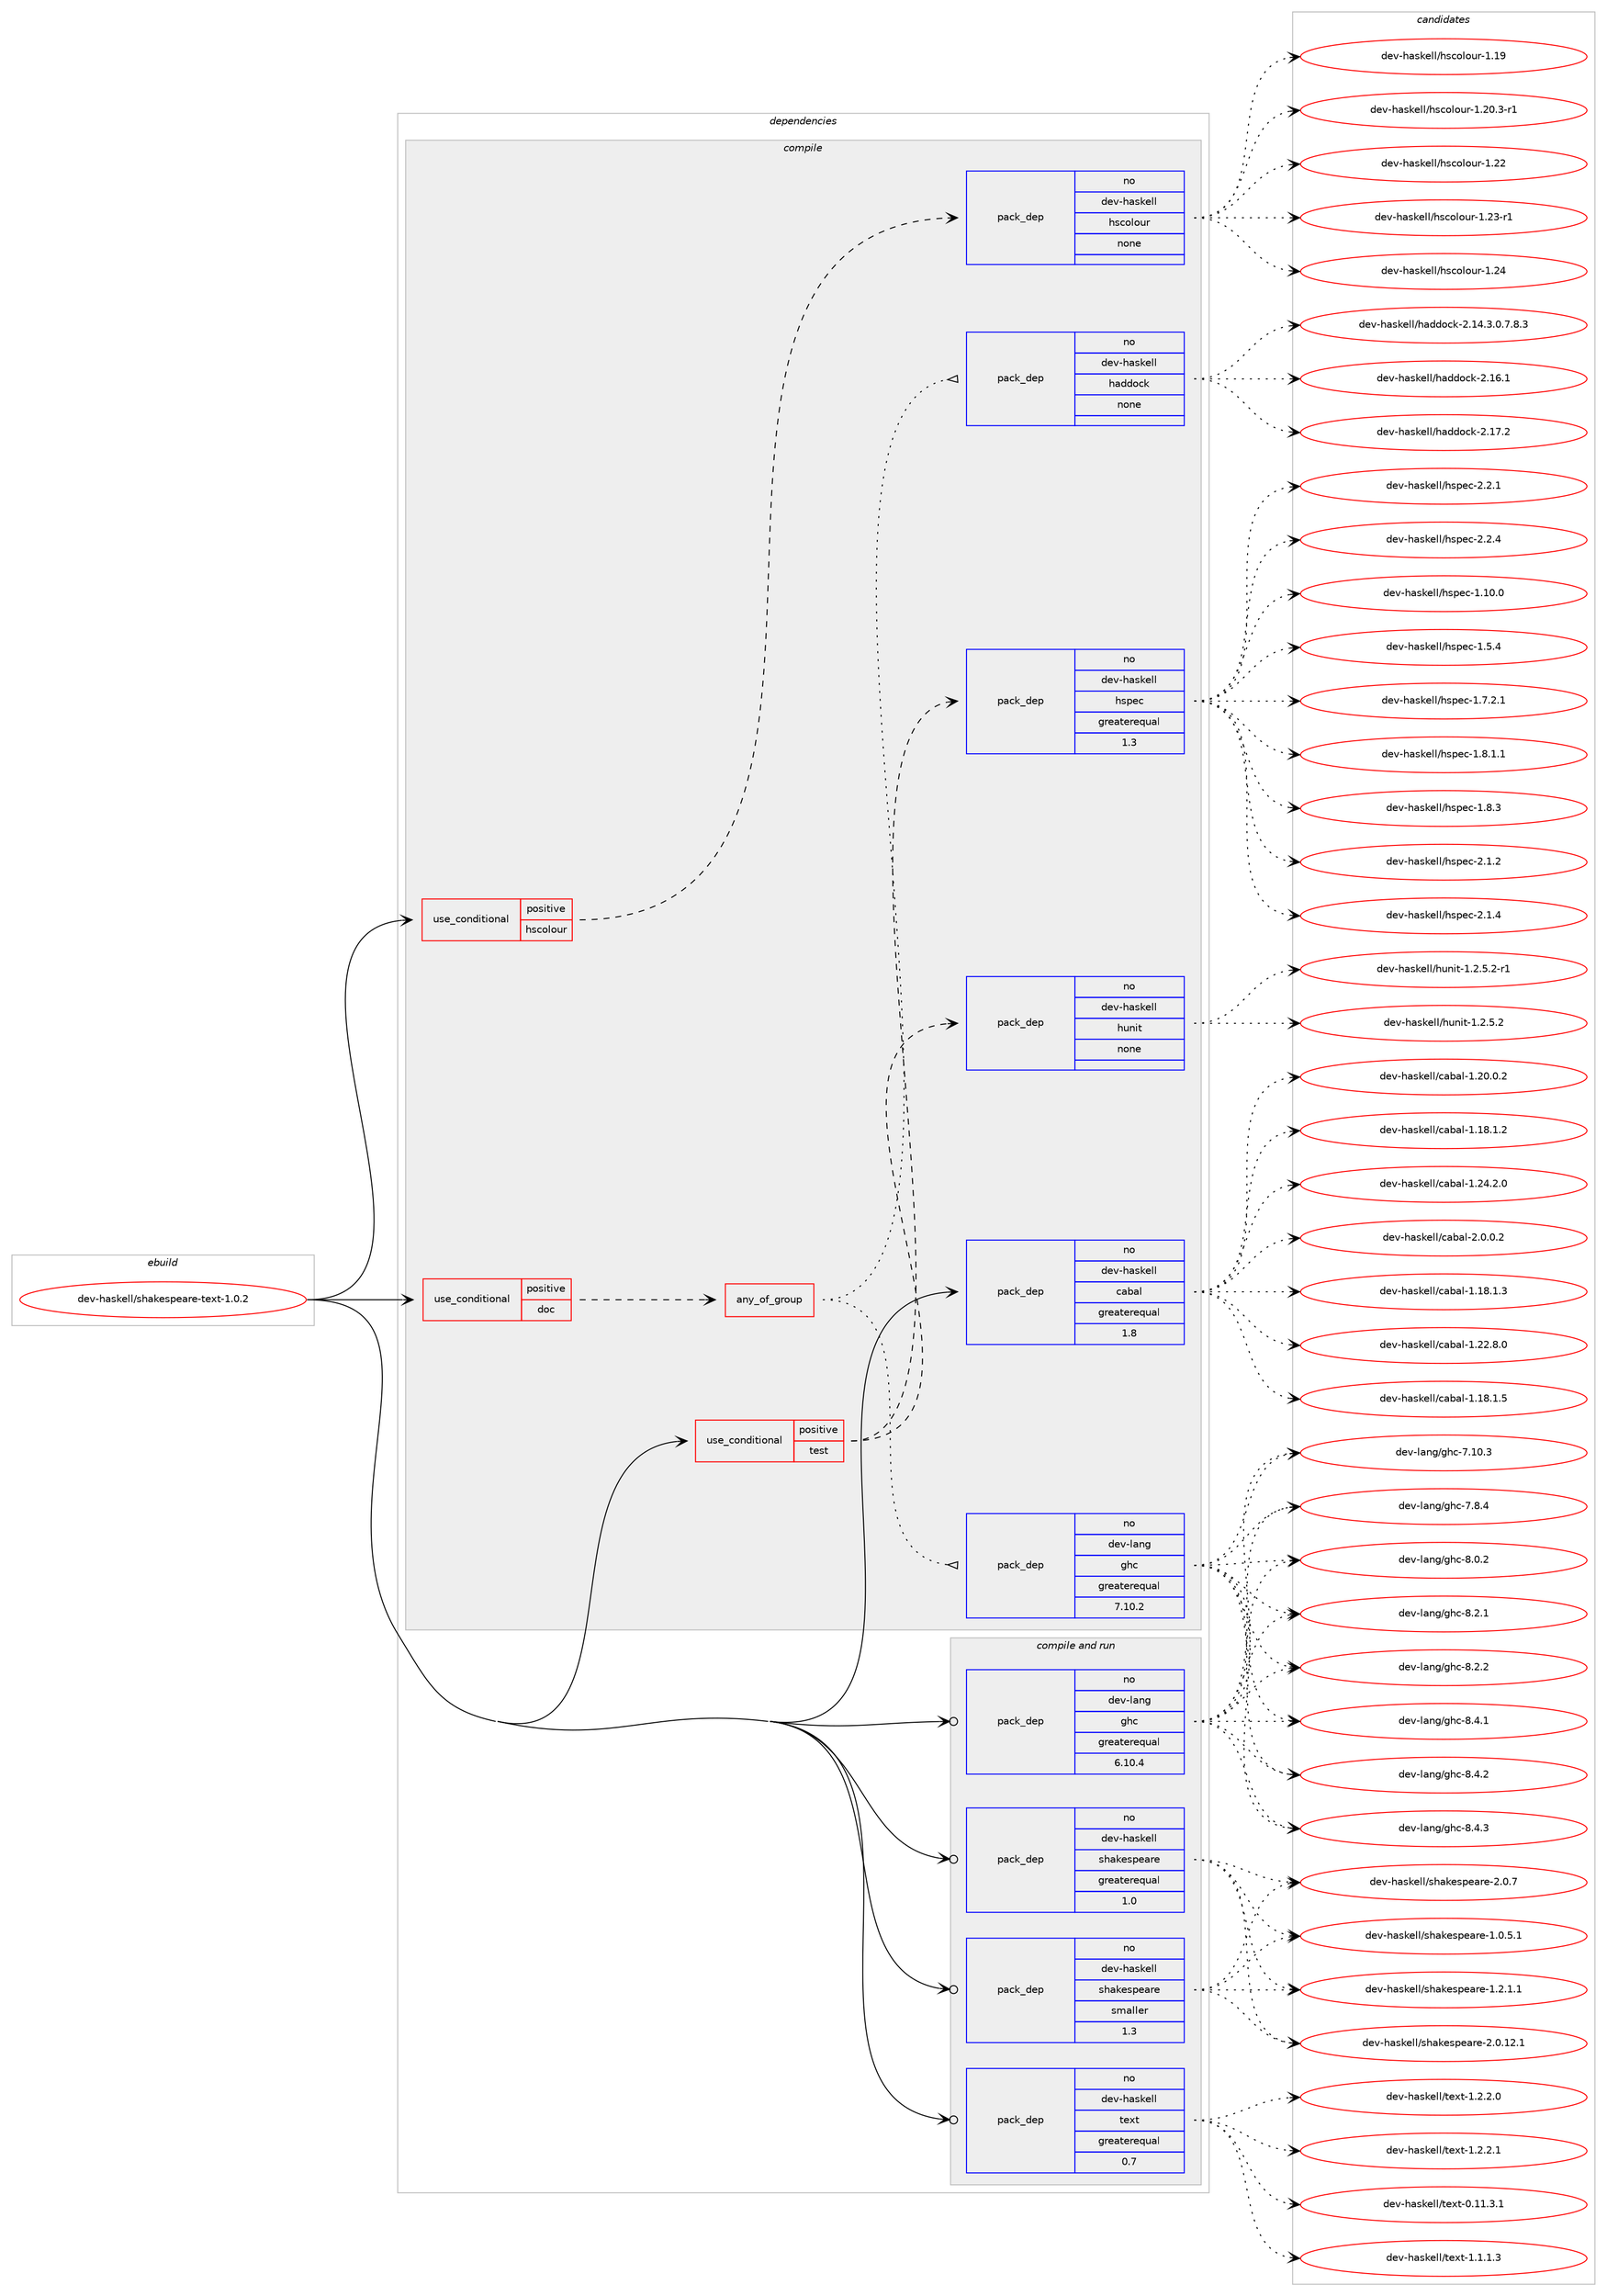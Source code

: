 digraph prolog {

# *************
# Graph options
# *************

newrank=true;
concentrate=true;
compound=true;
graph [rankdir=LR,fontname=Helvetica,fontsize=10,ranksep=1.5];#, ranksep=2.5, nodesep=0.2];
edge  [arrowhead=vee];
node  [fontname=Helvetica,fontsize=10];

# **********
# The ebuild
# **********

subgraph cluster_leftcol {
color=gray;
rank=same;
label=<<i>ebuild</i>>;
id [label="dev-haskell/shakespeare-text-1.0.2", color=red, width=4, href="../dev-haskell/shakespeare-text-1.0.2.svg"];
}

# ****************
# The dependencies
# ****************

subgraph cluster_midcol {
color=gray;
label=<<i>dependencies</i>>;
subgraph cluster_compile {
fillcolor="#eeeeee";
style=filled;
label=<<i>compile</i>>;
subgraph cond361385 {
dependency1343584 [label=<<TABLE BORDER="0" CELLBORDER="1" CELLSPACING="0" CELLPADDING="4"><TR><TD ROWSPAN="3" CELLPADDING="10">use_conditional</TD></TR><TR><TD>positive</TD></TR><TR><TD>doc</TD></TR></TABLE>>, shape=none, color=red];
subgraph any21519 {
dependency1343585 [label=<<TABLE BORDER="0" CELLBORDER="1" CELLSPACING="0" CELLPADDING="4"><TR><TD CELLPADDING="10">any_of_group</TD></TR></TABLE>>, shape=none, color=red];subgraph pack960128 {
dependency1343586 [label=<<TABLE BORDER="0" CELLBORDER="1" CELLSPACING="0" CELLPADDING="4" WIDTH="220"><TR><TD ROWSPAN="6" CELLPADDING="30">pack_dep</TD></TR><TR><TD WIDTH="110">no</TD></TR><TR><TD>dev-haskell</TD></TR><TR><TD>haddock</TD></TR><TR><TD>none</TD></TR><TR><TD></TD></TR></TABLE>>, shape=none, color=blue];
}
dependency1343585:e -> dependency1343586:w [weight=20,style="dotted",arrowhead="oinv"];
subgraph pack960129 {
dependency1343587 [label=<<TABLE BORDER="0" CELLBORDER="1" CELLSPACING="0" CELLPADDING="4" WIDTH="220"><TR><TD ROWSPAN="6" CELLPADDING="30">pack_dep</TD></TR><TR><TD WIDTH="110">no</TD></TR><TR><TD>dev-lang</TD></TR><TR><TD>ghc</TD></TR><TR><TD>greaterequal</TD></TR><TR><TD>7.10.2</TD></TR></TABLE>>, shape=none, color=blue];
}
dependency1343585:e -> dependency1343587:w [weight=20,style="dotted",arrowhead="oinv"];
}
dependency1343584:e -> dependency1343585:w [weight=20,style="dashed",arrowhead="vee"];
}
id:e -> dependency1343584:w [weight=20,style="solid",arrowhead="vee"];
subgraph cond361386 {
dependency1343588 [label=<<TABLE BORDER="0" CELLBORDER="1" CELLSPACING="0" CELLPADDING="4"><TR><TD ROWSPAN="3" CELLPADDING="10">use_conditional</TD></TR><TR><TD>positive</TD></TR><TR><TD>hscolour</TD></TR></TABLE>>, shape=none, color=red];
subgraph pack960130 {
dependency1343589 [label=<<TABLE BORDER="0" CELLBORDER="1" CELLSPACING="0" CELLPADDING="4" WIDTH="220"><TR><TD ROWSPAN="6" CELLPADDING="30">pack_dep</TD></TR><TR><TD WIDTH="110">no</TD></TR><TR><TD>dev-haskell</TD></TR><TR><TD>hscolour</TD></TR><TR><TD>none</TD></TR><TR><TD></TD></TR></TABLE>>, shape=none, color=blue];
}
dependency1343588:e -> dependency1343589:w [weight=20,style="dashed",arrowhead="vee"];
}
id:e -> dependency1343588:w [weight=20,style="solid",arrowhead="vee"];
subgraph cond361387 {
dependency1343590 [label=<<TABLE BORDER="0" CELLBORDER="1" CELLSPACING="0" CELLPADDING="4"><TR><TD ROWSPAN="3" CELLPADDING="10">use_conditional</TD></TR><TR><TD>positive</TD></TR><TR><TD>test</TD></TR></TABLE>>, shape=none, color=red];
subgraph pack960131 {
dependency1343591 [label=<<TABLE BORDER="0" CELLBORDER="1" CELLSPACING="0" CELLPADDING="4" WIDTH="220"><TR><TD ROWSPAN="6" CELLPADDING="30">pack_dep</TD></TR><TR><TD WIDTH="110">no</TD></TR><TR><TD>dev-haskell</TD></TR><TR><TD>hspec</TD></TR><TR><TD>greaterequal</TD></TR><TR><TD>1.3</TD></TR></TABLE>>, shape=none, color=blue];
}
dependency1343590:e -> dependency1343591:w [weight=20,style="dashed",arrowhead="vee"];
subgraph pack960132 {
dependency1343592 [label=<<TABLE BORDER="0" CELLBORDER="1" CELLSPACING="0" CELLPADDING="4" WIDTH="220"><TR><TD ROWSPAN="6" CELLPADDING="30">pack_dep</TD></TR><TR><TD WIDTH="110">no</TD></TR><TR><TD>dev-haskell</TD></TR><TR><TD>hunit</TD></TR><TR><TD>none</TD></TR><TR><TD></TD></TR></TABLE>>, shape=none, color=blue];
}
dependency1343590:e -> dependency1343592:w [weight=20,style="dashed",arrowhead="vee"];
}
id:e -> dependency1343590:w [weight=20,style="solid",arrowhead="vee"];
subgraph pack960133 {
dependency1343593 [label=<<TABLE BORDER="0" CELLBORDER="1" CELLSPACING="0" CELLPADDING="4" WIDTH="220"><TR><TD ROWSPAN="6" CELLPADDING="30">pack_dep</TD></TR><TR><TD WIDTH="110">no</TD></TR><TR><TD>dev-haskell</TD></TR><TR><TD>cabal</TD></TR><TR><TD>greaterequal</TD></TR><TR><TD>1.8</TD></TR></TABLE>>, shape=none, color=blue];
}
id:e -> dependency1343593:w [weight=20,style="solid",arrowhead="vee"];
}
subgraph cluster_compileandrun {
fillcolor="#eeeeee";
style=filled;
label=<<i>compile and run</i>>;
subgraph pack960134 {
dependency1343594 [label=<<TABLE BORDER="0" CELLBORDER="1" CELLSPACING="0" CELLPADDING="4" WIDTH="220"><TR><TD ROWSPAN="6" CELLPADDING="30">pack_dep</TD></TR><TR><TD WIDTH="110">no</TD></TR><TR><TD>dev-haskell</TD></TR><TR><TD>shakespeare</TD></TR><TR><TD>greaterequal</TD></TR><TR><TD>1.0</TD></TR></TABLE>>, shape=none, color=blue];
}
id:e -> dependency1343594:w [weight=20,style="solid",arrowhead="odotvee"];
subgraph pack960135 {
dependency1343595 [label=<<TABLE BORDER="0" CELLBORDER="1" CELLSPACING="0" CELLPADDING="4" WIDTH="220"><TR><TD ROWSPAN="6" CELLPADDING="30">pack_dep</TD></TR><TR><TD WIDTH="110">no</TD></TR><TR><TD>dev-haskell</TD></TR><TR><TD>shakespeare</TD></TR><TR><TD>smaller</TD></TR><TR><TD>1.3</TD></TR></TABLE>>, shape=none, color=blue];
}
id:e -> dependency1343595:w [weight=20,style="solid",arrowhead="odotvee"];
subgraph pack960136 {
dependency1343596 [label=<<TABLE BORDER="0" CELLBORDER="1" CELLSPACING="0" CELLPADDING="4" WIDTH="220"><TR><TD ROWSPAN="6" CELLPADDING="30">pack_dep</TD></TR><TR><TD WIDTH="110">no</TD></TR><TR><TD>dev-haskell</TD></TR><TR><TD>text</TD></TR><TR><TD>greaterequal</TD></TR><TR><TD>0.7</TD></TR></TABLE>>, shape=none, color=blue];
}
id:e -> dependency1343596:w [weight=20,style="solid",arrowhead="odotvee"];
subgraph pack960137 {
dependency1343597 [label=<<TABLE BORDER="0" CELLBORDER="1" CELLSPACING="0" CELLPADDING="4" WIDTH="220"><TR><TD ROWSPAN="6" CELLPADDING="30">pack_dep</TD></TR><TR><TD WIDTH="110">no</TD></TR><TR><TD>dev-lang</TD></TR><TR><TD>ghc</TD></TR><TR><TD>greaterequal</TD></TR><TR><TD>6.10.4</TD></TR></TABLE>>, shape=none, color=blue];
}
id:e -> dependency1343597:w [weight=20,style="solid",arrowhead="odotvee"];
}
subgraph cluster_run {
fillcolor="#eeeeee";
style=filled;
label=<<i>run</i>>;
}
}

# **************
# The candidates
# **************

subgraph cluster_choices {
rank=same;
color=gray;
label=<<i>candidates</i>>;

subgraph choice960128 {
color=black;
nodesep=1;
choice1001011184510497115107101108108471049710010011199107455046495246514648465546564651 [label="dev-haskell/haddock-2.14.3.0.7.8.3", color=red, width=4,href="../dev-haskell/haddock-2.14.3.0.7.8.3.svg"];
choice100101118451049711510710110810847104971001001119910745504649544649 [label="dev-haskell/haddock-2.16.1", color=red, width=4,href="../dev-haskell/haddock-2.16.1.svg"];
choice100101118451049711510710110810847104971001001119910745504649554650 [label="dev-haskell/haddock-2.17.2", color=red, width=4,href="../dev-haskell/haddock-2.17.2.svg"];
dependency1343586:e -> choice1001011184510497115107101108108471049710010011199107455046495246514648465546564651:w [style=dotted,weight="100"];
dependency1343586:e -> choice100101118451049711510710110810847104971001001119910745504649544649:w [style=dotted,weight="100"];
dependency1343586:e -> choice100101118451049711510710110810847104971001001119910745504649554650:w [style=dotted,weight="100"];
}
subgraph choice960129 {
color=black;
nodesep=1;
choice1001011184510897110103471031049945554649484651 [label="dev-lang/ghc-7.10.3", color=red, width=4,href="../dev-lang/ghc-7.10.3.svg"];
choice10010111845108971101034710310499455546564652 [label="dev-lang/ghc-7.8.4", color=red, width=4,href="../dev-lang/ghc-7.8.4.svg"];
choice10010111845108971101034710310499455646484650 [label="dev-lang/ghc-8.0.2", color=red, width=4,href="../dev-lang/ghc-8.0.2.svg"];
choice10010111845108971101034710310499455646504649 [label="dev-lang/ghc-8.2.1", color=red, width=4,href="../dev-lang/ghc-8.2.1.svg"];
choice10010111845108971101034710310499455646504650 [label="dev-lang/ghc-8.2.2", color=red, width=4,href="../dev-lang/ghc-8.2.2.svg"];
choice10010111845108971101034710310499455646524649 [label="dev-lang/ghc-8.4.1", color=red, width=4,href="../dev-lang/ghc-8.4.1.svg"];
choice10010111845108971101034710310499455646524650 [label="dev-lang/ghc-8.4.2", color=red, width=4,href="../dev-lang/ghc-8.4.2.svg"];
choice10010111845108971101034710310499455646524651 [label="dev-lang/ghc-8.4.3", color=red, width=4,href="../dev-lang/ghc-8.4.3.svg"];
dependency1343587:e -> choice1001011184510897110103471031049945554649484651:w [style=dotted,weight="100"];
dependency1343587:e -> choice10010111845108971101034710310499455546564652:w [style=dotted,weight="100"];
dependency1343587:e -> choice10010111845108971101034710310499455646484650:w [style=dotted,weight="100"];
dependency1343587:e -> choice10010111845108971101034710310499455646504649:w [style=dotted,weight="100"];
dependency1343587:e -> choice10010111845108971101034710310499455646504650:w [style=dotted,weight="100"];
dependency1343587:e -> choice10010111845108971101034710310499455646524649:w [style=dotted,weight="100"];
dependency1343587:e -> choice10010111845108971101034710310499455646524650:w [style=dotted,weight="100"];
dependency1343587:e -> choice10010111845108971101034710310499455646524651:w [style=dotted,weight="100"];
}
subgraph choice960130 {
color=black;
nodesep=1;
choice100101118451049711510710110810847104115991111081111171144549464957 [label="dev-haskell/hscolour-1.19", color=red, width=4,href="../dev-haskell/hscolour-1.19.svg"];
choice10010111845104971151071011081084710411599111108111117114454946504846514511449 [label="dev-haskell/hscolour-1.20.3-r1", color=red, width=4,href="../dev-haskell/hscolour-1.20.3-r1.svg"];
choice100101118451049711510710110810847104115991111081111171144549465050 [label="dev-haskell/hscolour-1.22", color=red, width=4,href="../dev-haskell/hscolour-1.22.svg"];
choice1001011184510497115107101108108471041159911110811111711445494650514511449 [label="dev-haskell/hscolour-1.23-r1", color=red, width=4,href="../dev-haskell/hscolour-1.23-r1.svg"];
choice100101118451049711510710110810847104115991111081111171144549465052 [label="dev-haskell/hscolour-1.24", color=red, width=4,href="../dev-haskell/hscolour-1.24.svg"];
dependency1343589:e -> choice100101118451049711510710110810847104115991111081111171144549464957:w [style=dotted,weight="100"];
dependency1343589:e -> choice10010111845104971151071011081084710411599111108111117114454946504846514511449:w [style=dotted,weight="100"];
dependency1343589:e -> choice100101118451049711510710110810847104115991111081111171144549465050:w [style=dotted,weight="100"];
dependency1343589:e -> choice1001011184510497115107101108108471041159911110811111711445494650514511449:w [style=dotted,weight="100"];
dependency1343589:e -> choice100101118451049711510710110810847104115991111081111171144549465052:w [style=dotted,weight="100"];
}
subgraph choice960131 {
color=black;
nodesep=1;
choice1001011184510497115107101108108471041151121019945494649484648 [label="dev-haskell/hspec-1.10.0", color=red, width=4,href="../dev-haskell/hspec-1.10.0.svg"];
choice10010111845104971151071011081084710411511210199454946534652 [label="dev-haskell/hspec-1.5.4", color=red, width=4,href="../dev-haskell/hspec-1.5.4.svg"];
choice100101118451049711510710110810847104115112101994549465546504649 [label="dev-haskell/hspec-1.7.2.1", color=red, width=4,href="../dev-haskell/hspec-1.7.2.1.svg"];
choice100101118451049711510710110810847104115112101994549465646494649 [label="dev-haskell/hspec-1.8.1.1", color=red, width=4,href="../dev-haskell/hspec-1.8.1.1.svg"];
choice10010111845104971151071011081084710411511210199454946564651 [label="dev-haskell/hspec-1.8.3", color=red, width=4,href="../dev-haskell/hspec-1.8.3.svg"];
choice10010111845104971151071011081084710411511210199455046494650 [label="dev-haskell/hspec-2.1.2", color=red, width=4,href="../dev-haskell/hspec-2.1.2.svg"];
choice10010111845104971151071011081084710411511210199455046494652 [label="dev-haskell/hspec-2.1.4", color=red, width=4,href="../dev-haskell/hspec-2.1.4.svg"];
choice10010111845104971151071011081084710411511210199455046504649 [label="dev-haskell/hspec-2.2.1", color=red, width=4,href="../dev-haskell/hspec-2.2.1.svg"];
choice10010111845104971151071011081084710411511210199455046504652 [label="dev-haskell/hspec-2.2.4", color=red, width=4,href="../dev-haskell/hspec-2.2.4.svg"];
dependency1343591:e -> choice1001011184510497115107101108108471041151121019945494649484648:w [style=dotted,weight="100"];
dependency1343591:e -> choice10010111845104971151071011081084710411511210199454946534652:w [style=dotted,weight="100"];
dependency1343591:e -> choice100101118451049711510710110810847104115112101994549465546504649:w [style=dotted,weight="100"];
dependency1343591:e -> choice100101118451049711510710110810847104115112101994549465646494649:w [style=dotted,weight="100"];
dependency1343591:e -> choice10010111845104971151071011081084710411511210199454946564651:w [style=dotted,weight="100"];
dependency1343591:e -> choice10010111845104971151071011081084710411511210199455046494650:w [style=dotted,weight="100"];
dependency1343591:e -> choice10010111845104971151071011081084710411511210199455046494652:w [style=dotted,weight="100"];
dependency1343591:e -> choice10010111845104971151071011081084710411511210199455046504649:w [style=dotted,weight="100"];
dependency1343591:e -> choice10010111845104971151071011081084710411511210199455046504652:w [style=dotted,weight="100"];
}
subgraph choice960132 {
color=black;
nodesep=1;
choice1001011184510497115107101108108471041171101051164549465046534650 [label="dev-haskell/hunit-1.2.5.2", color=red, width=4,href="../dev-haskell/hunit-1.2.5.2.svg"];
choice10010111845104971151071011081084710411711010511645494650465346504511449 [label="dev-haskell/hunit-1.2.5.2-r1", color=red, width=4,href="../dev-haskell/hunit-1.2.5.2-r1.svg"];
dependency1343592:e -> choice1001011184510497115107101108108471041171101051164549465046534650:w [style=dotted,weight="100"];
dependency1343592:e -> choice10010111845104971151071011081084710411711010511645494650465346504511449:w [style=dotted,weight="100"];
}
subgraph choice960133 {
color=black;
nodesep=1;
choice10010111845104971151071011081084799979897108454946495646494650 [label="dev-haskell/cabal-1.18.1.2", color=red, width=4,href="../dev-haskell/cabal-1.18.1.2.svg"];
choice10010111845104971151071011081084799979897108454946495646494651 [label="dev-haskell/cabal-1.18.1.3", color=red, width=4,href="../dev-haskell/cabal-1.18.1.3.svg"];
choice10010111845104971151071011081084799979897108454946495646494653 [label="dev-haskell/cabal-1.18.1.5", color=red, width=4,href="../dev-haskell/cabal-1.18.1.5.svg"];
choice10010111845104971151071011081084799979897108454946504846484650 [label="dev-haskell/cabal-1.20.0.2", color=red, width=4,href="../dev-haskell/cabal-1.20.0.2.svg"];
choice10010111845104971151071011081084799979897108454946505046564648 [label="dev-haskell/cabal-1.22.8.0", color=red, width=4,href="../dev-haskell/cabal-1.22.8.0.svg"];
choice10010111845104971151071011081084799979897108454946505246504648 [label="dev-haskell/cabal-1.24.2.0", color=red, width=4,href="../dev-haskell/cabal-1.24.2.0.svg"];
choice100101118451049711510710110810847999798971084550464846484650 [label="dev-haskell/cabal-2.0.0.2", color=red, width=4,href="../dev-haskell/cabal-2.0.0.2.svg"];
dependency1343593:e -> choice10010111845104971151071011081084799979897108454946495646494650:w [style=dotted,weight="100"];
dependency1343593:e -> choice10010111845104971151071011081084799979897108454946495646494651:w [style=dotted,weight="100"];
dependency1343593:e -> choice10010111845104971151071011081084799979897108454946495646494653:w [style=dotted,weight="100"];
dependency1343593:e -> choice10010111845104971151071011081084799979897108454946504846484650:w [style=dotted,weight="100"];
dependency1343593:e -> choice10010111845104971151071011081084799979897108454946505046564648:w [style=dotted,weight="100"];
dependency1343593:e -> choice10010111845104971151071011081084799979897108454946505246504648:w [style=dotted,weight="100"];
dependency1343593:e -> choice100101118451049711510710110810847999798971084550464846484650:w [style=dotted,weight="100"];
}
subgraph choice960134 {
color=black;
nodesep=1;
choice10010111845104971151071011081084711510497107101115112101971141014549464846534649 [label="dev-haskell/shakespeare-1.0.5.1", color=red, width=4,href="../dev-haskell/shakespeare-1.0.5.1.svg"];
choice10010111845104971151071011081084711510497107101115112101971141014549465046494649 [label="dev-haskell/shakespeare-1.2.1.1", color=red, width=4,href="../dev-haskell/shakespeare-1.2.1.1.svg"];
choice1001011184510497115107101108108471151049710710111511210197114101455046484649504649 [label="dev-haskell/shakespeare-2.0.12.1", color=red, width=4,href="../dev-haskell/shakespeare-2.0.12.1.svg"];
choice1001011184510497115107101108108471151049710710111511210197114101455046484655 [label="dev-haskell/shakespeare-2.0.7", color=red, width=4,href="../dev-haskell/shakespeare-2.0.7.svg"];
dependency1343594:e -> choice10010111845104971151071011081084711510497107101115112101971141014549464846534649:w [style=dotted,weight="100"];
dependency1343594:e -> choice10010111845104971151071011081084711510497107101115112101971141014549465046494649:w [style=dotted,weight="100"];
dependency1343594:e -> choice1001011184510497115107101108108471151049710710111511210197114101455046484649504649:w [style=dotted,weight="100"];
dependency1343594:e -> choice1001011184510497115107101108108471151049710710111511210197114101455046484655:w [style=dotted,weight="100"];
}
subgraph choice960135 {
color=black;
nodesep=1;
choice10010111845104971151071011081084711510497107101115112101971141014549464846534649 [label="dev-haskell/shakespeare-1.0.5.1", color=red, width=4,href="../dev-haskell/shakespeare-1.0.5.1.svg"];
choice10010111845104971151071011081084711510497107101115112101971141014549465046494649 [label="dev-haskell/shakespeare-1.2.1.1", color=red, width=4,href="../dev-haskell/shakespeare-1.2.1.1.svg"];
choice1001011184510497115107101108108471151049710710111511210197114101455046484649504649 [label="dev-haskell/shakespeare-2.0.12.1", color=red, width=4,href="../dev-haskell/shakespeare-2.0.12.1.svg"];
choice1001011184510497115107101108108471151049710710111511210197114101455046484655 [label="dev-haskell/shakespeare-2.0.7", color=red, width=4,href="../dev-haskell/shakespeare-2.0.7.svg"];
dependency1343595:e -> choice10010111845104971151071011081084711510497107101115112101971141014549464846534649:w [style=dotted,weight="100"];
dependency1343595:e -> choice10010111845104971151071011081084711510497107101115112101971141014549465046494649:w [style=dotted,weight="100"];
dependency1343595:e -> choice1001011184510497115107101108108471151049710710111511210197114101455046484649504649:w [style=dotted,weight="100"];
dependency1343595:e -> choice1001011184510497115107101108108471151049710710111511210197114101455046484655:w [style=dotted,weight="100"];
}
subgraph choice960136 {
color=black;
nodesep=1;
choice100101118451049711510710110810847116101120116454846494946514649 [label="dev-haskell/text-0.11.3.1", color=red, width=4,href="../dev-haskell/text-0.11.3.1.svg"];
choice1001011184510497115107101108108471161011201164549464946494651 [label="dev-haskell/text-1.1.1.3", color=red, width=4,href="../dev-haskell/text-1.1.1.3.svg"];
choice1001011184510497115107101108108471161011201164549465046504648 [label="dev-haskell/text-1.2.2.0", color=red, width=4,href="../dev-haskell/text-1.2.2.0.svg"];
choice1001011184510497115107101108108471161011201164549465046504649 [label="dev-haskell/text-1.2.2.1", color=red, width=4,href="../dev-haskell/text-1.2.2.1.svg"];
dependency1343596:e -> choice100101118451049711510710110810847116101120116454846494946514649:w [style=dotted,weight="100"];
dependency1343596:e -> choice1001011184510497115107101108108471161011201164549464946494651:w [style=dotted,weight="100"];
dependency1343596:e -> choice1001011184510497115107101108108471161011201164549465046504648:w [style=dotted,weight="100"];
dependency1343596:e -> choice1001011184510497115107101108108471161011201164549465046504649:w [style=dotted,weight="100"];
}
subgraph choice960137 {
color=black;
nodesep=1;
choice1001011184510897110103471031049945554649484651 [label="dev-lang/ghc-7.10.3", color=red, width=4,href="../dev-lang/ghc-7.10.3.svg"];
choice10010111845108971101034710310499455546564652 [label="dev-lang/ghc-7.8.4", color=red, width=4,href="../dev-lang/ghc-7.8.4.svg"];
choice10010111845108971101034710310499455646484650 [label="dev-lang/ghc-8.0.2", color=red, width=4,href="../dev-lang/ghc-8.0.2.svg"];
choice10010111845108971101034710310499455646504649 [label="dev-lang/ghc-8.2.1", color=red, width=4,href="../dev-lang/ghc-8.2.1.svg"];
choice10010111845108971101034710310499455646504650 [label="dev-lang/ghc-8.2.2", color=red, width=4,href="../dev-lang/ghc-8.2.2.svg"];
choice10010111845108971101034710310499455646524649 [label="dev-lang/ghc-8.4.1", color=red, width=4,href="../dev-lang/ghc-8.4.1.svg"];
choice10010111845108971101034710310499455646524650 [label="dev-lang/ghc-8.4.2", color=red, width=4,href="../dev-lang/ghc-8.4.2.svg"];
choice10010111845108971101034710310499455646524651 [label="dev-lang/ghc-8.4.3", color=red, width=4,href="../dev-lang/ghc-8.4.3.svg"];
dependency1343597:e -> choice1001011184510897110103471031049945554649484651:w [style=dotted,weight="100"];
dependency1343597:e -> choice10010111845108971101034710310499455546564652:w [style=dotted,weight="100"];
dependency1343597:e -> choice10010111845108971101034710310499455646484650:w [style=dotted,weight="100"];
dependency1343597:e -> choice10010111845108971101034710310499455646504649:w [style=dotted,weight="100"];
dependency1343597:e -> choice10010111845108971101034710310499455646504650:w [style=dotted,weight="100"];
dependency1343597:e -> choice10010111845108971101034710310499455646524649:w [style=dotted,weight="100"];
dependency1343597:e -> choice10010111845108971101034710310499455646524650:w [style=dotted,weight="100"];
dependency1343597:e -> choice10010111845108971101034710310499455646524651:w [style=dotted,weight="100"];
}
}

}
